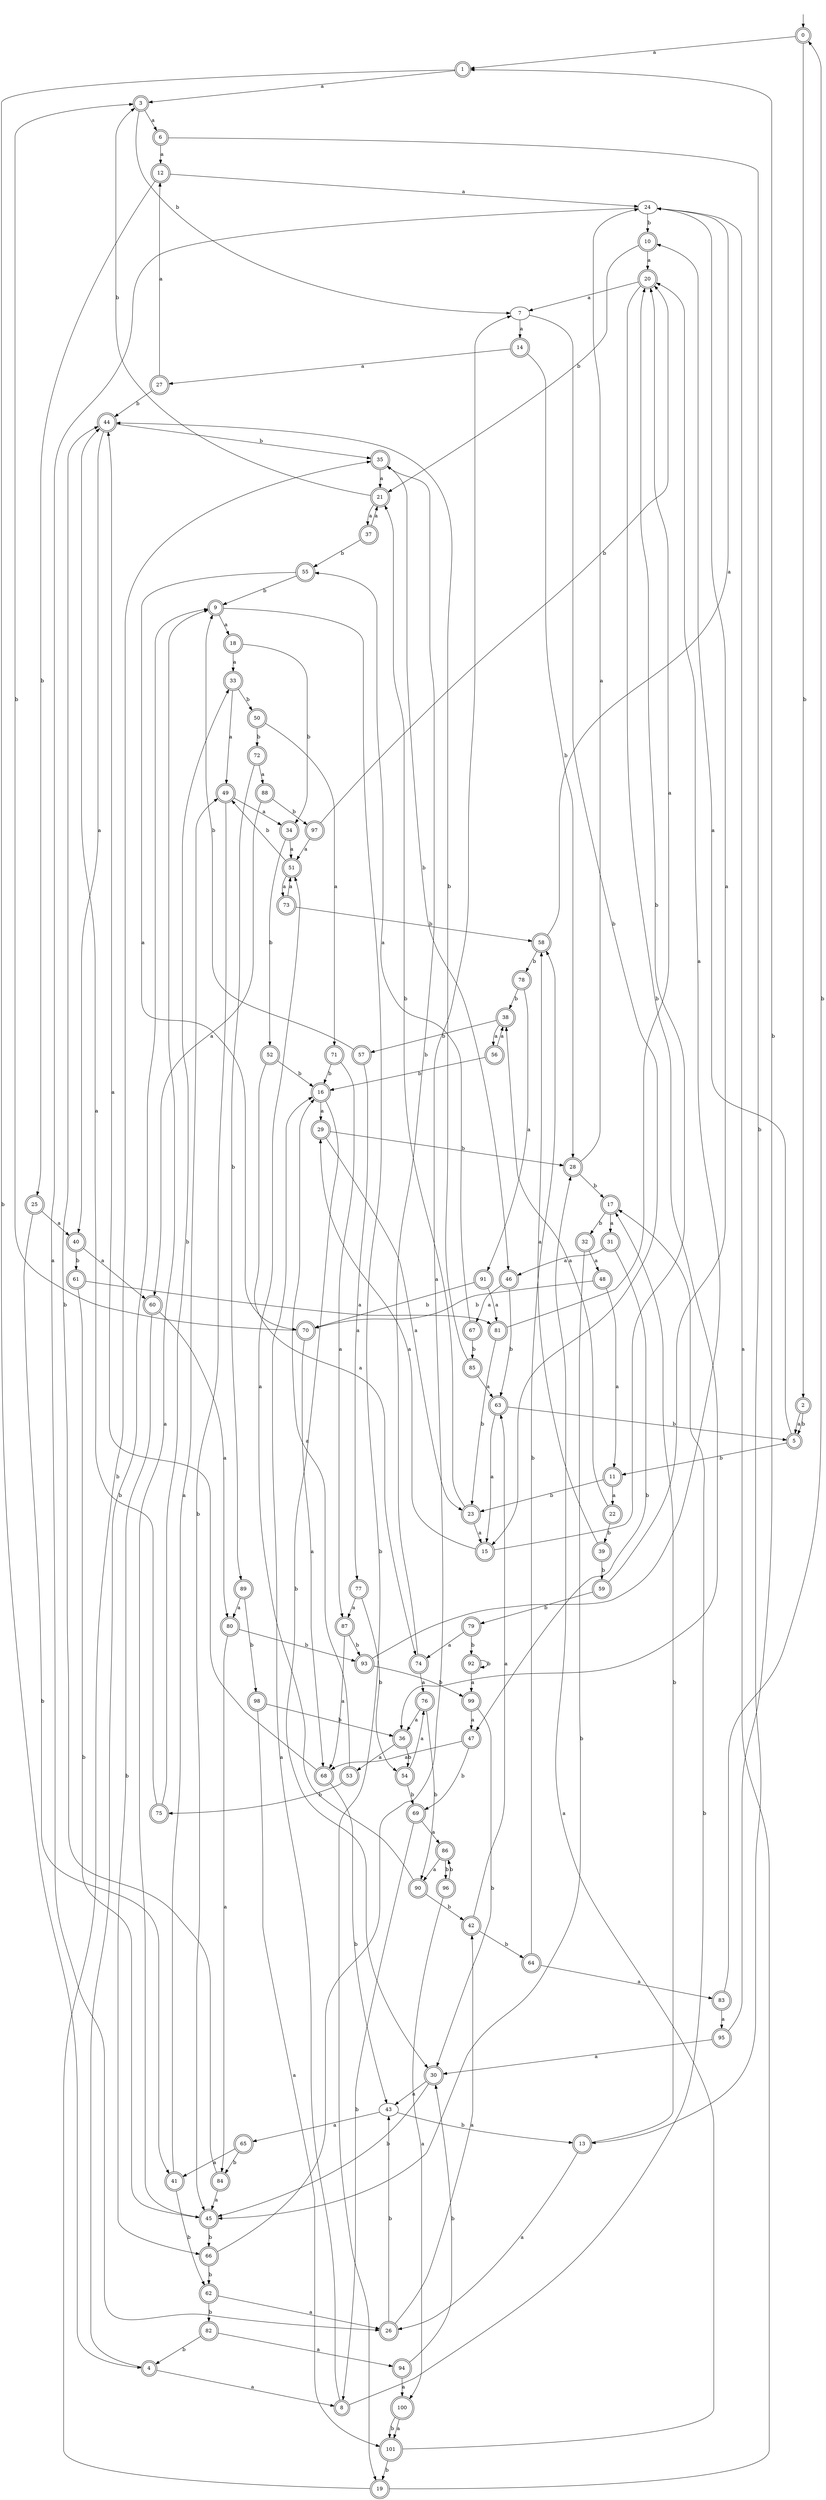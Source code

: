 digraph RandomDFA {
  __start0 [label="", shape=none];
  __start0 -> 0 [label=""];
  0 [shape=circle] [shape=doublecircle]
  0 -> 1 [label="a"]
  0 -> 2 [label="b"]
  1 [shape=doublecircle]
  1 -> 3 [label="a"]
  1 -> 4 [label="b"]
  2 [shape=doublecircle]
  2 -> 5 [label="a"]
  2 -> 5 [label="b"]
  3 [shape=doublecircle]
  3 -> 6 [label="a"]
  3 -> 7 [label="b"]
  4 [shape=doublecircle]
  4 -> 8 [label="a"]
  4 -> 9 [label="b"]
  5 [shape=doublecircle]
  5 -> 10 [label="a"]
  5 -> 11 [label="b"]
  6 [shape=doublecircle]
  6 -> 12 [label="a"]
  6 -> 13 [label="b"]
  7
  7 -> 14 [label="a"]
  7 -> 15 [label="b"]
  8 [shape=doublecircle]
  8 -> 16 [label="a"]
  8 -> 17 [label="b"]
  9 [shape=doublecircle]
  9 -> 18 [label="a"]
  9 -> 19 [label="b"]
  10 [shape=doublecircle]
  10 -> 20 [label="a"]
  10 -> 21 [label="b"]
  11 [shape=doublecircle]
  11 -> 22 [label="a"]
  11 -> 23 [label="b"]
  12 [shape=doublecircle]
  12 -> 24 [label="a"]
  12 -> 25 [label="b"]
  13 [shape=doublecircle]
  13 -> 26 [label="a"]
  13 -> 17 [label="b"]
  14 [shape=doublecircle]
  14 -> 27 [label="a"]
  14 -> 28 [label="b"]
  15 [shape=doublecircle]
  15 -> 29 [label="a"]
  15 -> 20 [label="b"]
  16 [shape=doublecircle]
  16 -> 29 [label="a"]
  16 -> 30 [label="b"]
  17 [shape=doublecircle]
  17 -> 31 [label="a"]
  17 -> 32 [label="b"]
  18 [shape=doublecircle]
  18 -> 33 [label="a"]
  18 -> 34 [label="b"]
  19 [shape=doublecircle]
  19 -> 24 [label="a"]
  19 -> 35 [label="b"]
  20 [shape=doublecircle]
  20 -> 7 [label="a"]
  20 -> 36 [label="b"]
  21 [shape=doublecircle]
  21 -> 37 [label="a"]
  21 -> 3 [label="b"]
  22 [shape=doublecircle]
  22 -> 38 [label="a"]
  22 -> 39 [label="b"]
  23 [shape=doublecircle]
  23 -> 15 [label="a"]
  23 -> 21 [label="b"]
  24
  24 -> 26 [label="a"]
  24 -> 10 [label="b"]
  25 [shape=doublecircle]
  25 -> 40 [label="a"]
  25 -> 41 [label="b"]
  26 [shape=doublecircle]
  26 -> 42 [label="a"]
  26 -> 43 [label="b"]
  27 [shape=doublecircle]
  27 -> 12 [label="a"]
  27 -> 44 [label="b"]
  28 [shape=doublecircle]
  28 -> 24 [label="a"]
  28 -> 17 [label="b"]
  29 [shape=doublecircle]
  29 -> 23 [label="a"]
  29 -> 28 [label="b"]
  30 [shape=doublecircle]
  30 -> 43 [label="a"]
  30 -> 45 [label="b"]
  31 [shape=doublecircle]
  31 -> 46 [label="a"]
  31 -> 47 [label="b"]
  32 [shape=doublecircle]
  32 -> 48 [label="a"]
  32 -> 45 [label="b"]
  33 [shape=doublecircle]
  33 -> 49 [label="a"]
  33 -> 50 [label="b"]
  34 [shape=doublecircle]
  34 -> 51 [label="a"]
  34 -> 52 [label="b"]
  35 [shape=doublecircle]
  35 -> 21 [label="a"]
  35 -> 46 [label="b"]
  36 [shape=doublecircle]
  36 -> 53 [label="a"]
  36 -> 54 [label="b"]
  37 [shape=doublecircle]
  37 -> 21 [label="a"]
  37 -> 55 [label="b"]
  38 [shape=doublecircle]
  38 -> 56 [label="a"]
  38 -> 57 [label="b"]
  39 [shape=doublecircle]
  39 -> 58 [label="a"]
  39 -> 59 [label="b"]
  40 [shape=doublecircle]
  40 -> 60 [label="a"]
  40 -> 61 [label="b"]
  41 [shape=doublecircle]
  41 -> 49 [label="a"]
  41 -> 62 [label="b"]
  42 [shape=doublecircle]
  42 -> 63 [label="a"]
  42 -> 64 [label="b"]
  43
  43 -> 65 [label="a"]
  43 -> 13 [label="b"]
  44 [shape=doublecircle]
  44 -> 40 [label="a"]
  44 -> 35 [label="b"]
  45 [shape=doublecircle]
  45 -> 9 [label="a"]
  45 -> 66 [label="b"]
  46 [shape=doublecircle]
  46 -> 67 [label="a"]
  46 -> 63 [label="b"]
  47 [shape=doublecircle]
  47 -> 68 [label="a"]
  47 -> 69 [label="b"]
  48 [shape=doublecircle]
  48 -> 11 [label="a"]
  48 -> 70 [label="b"]
  49 [shape=doublecircle]
  49 -> 34 [label="a"]
  49 -> 45 [label="b"]
  50 [shape=doublecircle]
  50 -> 71 [label="a"]
  50 -> 72 [label="b"]
  51 [shape=doublecircle]
  51 -> 73 [label="a"]
  51 -> 49 [label="b"]
  52 [shape=doublecircle]
  52 -> 74 [label="a"]
  52 -> 16 [label="b"]
  53 [shape=doublecircle]
  53 -> 16 [label="a"]
  53 -> 75 [label="b"]
  54 [shape=doublecircle]
  54 -> 76 [label="a"]
  54 -> 69 [label="b"]
  55 [shape=doublecircle]
  55 -> 70 [label="a"]
  55 -> 9 [label="b"]
  56 [shape=doublecircle]
  56 -> 38 [label="a"]
  56 -> 16 [label="b"]
  57 [shape=doublecircle]
  57 -> 77 [label="a"]
  57 -> 9 [label="b"]
  58 [shape=doublecircle]
  58 -> 24 [label="a"]
  58 -> 78 [label="b"]
  59 [shape=doublecircle]
  59 -> 24 [label="a"]
  59 -> 79 [label="b"]
  60 [shape=doublecircle]
  60 -> 80 [label="a"]
  60 -> 66 [label="b"]
  61 [shape=doublecircle]
  61 -> 81 [label="a"]
  61 -> 45 [label="b"]
  62 [shape=doublecircle]
  62 -> 26 [label="a"]
  62 -> 82 [label="b"]
  63 [shape=doublecircle]
  63 -> 15 [label="a"]
  63 -> 5 [label="b"]
  64 [shape=doublecircle]
  64 -> 83 [label="a"]
  64 -> 58 [label="b"]
  65 [shape=doublecircle]
  65 -> 41 [label="a"]
  65 -> 84 [label="b"]
  66 [shape=doublecircle]
  66 -> 7 [label="a"]
  66 -> 62 [label="b"]
  67 [shape=doublecircle]
  67 -> 55 [label="a"]
  67 -> 85 [label="b"]
  68 [shape=doublecircle]
  68 -> 44 [label="a"]
  68 -> 43 [label="b"]
  69 [shape=doublecircle]
  69 -> 86 [label="a"]
  69 -> 8 [label="b"]
  70 [shape=doublecircle]
  70 -> 68 [label="a"]
  70 -> 3 [label="b"]
  71 [shape=doublecircle]
  71 -> 87 [label="a"]
  71 -> 16 [label="b"]
  72 [shape=doublecircle]
  72 -> 88 [label="a"]
  72 -> 89 [label="b"]
  73 [shape=doublecircle]
  73 -> 51 [label="a"]
  73 -> 58 [label="b"]
  74 [shape=doublecircle]
  74 -> 76 [label="a"]
  74 -> 35 [label="b"]
  75 [shape=doublecircle]
  75 -> 44 [label="a"]
  75 -> 33 [label="b"]
  76 [shape=doublecircle]
  76 -> 36 [label="a"]
  76 -> 90 [label="b"]
  77 [shape=doublecircle]
  77 -> 87 [label="a"]
  77 -> 54 [label="b"]
  78 [shape=doublecircle]
  78 -> 91 [label="a"]
  78 -> 38 [label="b"]
  79 [shape=doublecircle]
  79 -> 74 [label="a"]
  79 -> 92 [label="b"]
  80 [shape=doublecircle]
  80 -> 84 [label="a"]
  80 -> 93 [label="b"]
  81 [shape=doublecircle]
  81 -> 20 [label="a"]
  81 -> 23 [label="b"]
  82 [shape=doublecircle]
  82 -> 94 [label="a"]
  82 -> 4 [label="b"]
  83 [shape=doublecircle]
  83 -> 95 [label="a"]
  83 -> 0 [label="b"]
  84 [shape=doublecircle]
  84 -> 45 [label="a"]
  84 -> 44 [label="b"]
  85 [shape=doublecircle]
  85 -> 63 [label="a"]
  85 -> 44 [label="b"]
  86 [shape=doublecircle]
  86 -> 90 [label="a"]
  86 -> 96 [label="b"]
  87 [shape=doublecircle]
  87 -> 68 [label="a"]
  87 -> 93 [label="b"]
  88 [shape=doublecircle]
  88 -> 60 [label="a"]
  88 -> 97 [label="b"]
  89 [shape=doublecircle]
  89 -> 80 [label="a"]
  89 -> 98 [label="b"]
  90 [shape=doublecircle]
  90 -> 51 [label="a"]
  90 -> 42 [label="b"]
  91 [shape=doublecircle]
  91 -> 81 [label="a"]
  91 -> 70 [label="b"]
  92 [shape=doublecircle]
  92 -> 99 [label="a"]
  92 -> 92 [label="b"]
  93 [shape=doublecircle]
  93 -> 20 [label="a"]
  93 -> 99 [label="b"]
  94 [shape=doublecircle]
  94 -> 100 [label="a"]
  94 -> 30 [label="b"]
  95 [shape=doublecircle]
  95 -> 30 [label="a"]
  95 -> 1 [label="b"]
  96 [shape=doublecircle]
  96 -> 100 [label="a"]
  96 -> 86 [label="b"]
  97 [shape=doublecircle]
  97 -> 51 [label="a"]
  97 -> 20 [label="b"]
  98 [shape=doublecircle]
  98 -> 101 [label="a"]
  98 -> 36 [label="b"]
  99 [shape=doublecircle]
  99 -> 47 [label="a"]
  99 -> 30 [label="b"]
  100 [shape=doublecircle]
  100 -> 101 [label="a"]
  100 -> 101 [label="b"]
  101 [shape=doublecircle]
  101 -> 28 [label="a"]
  101 -> 19 [label="b"]
}
